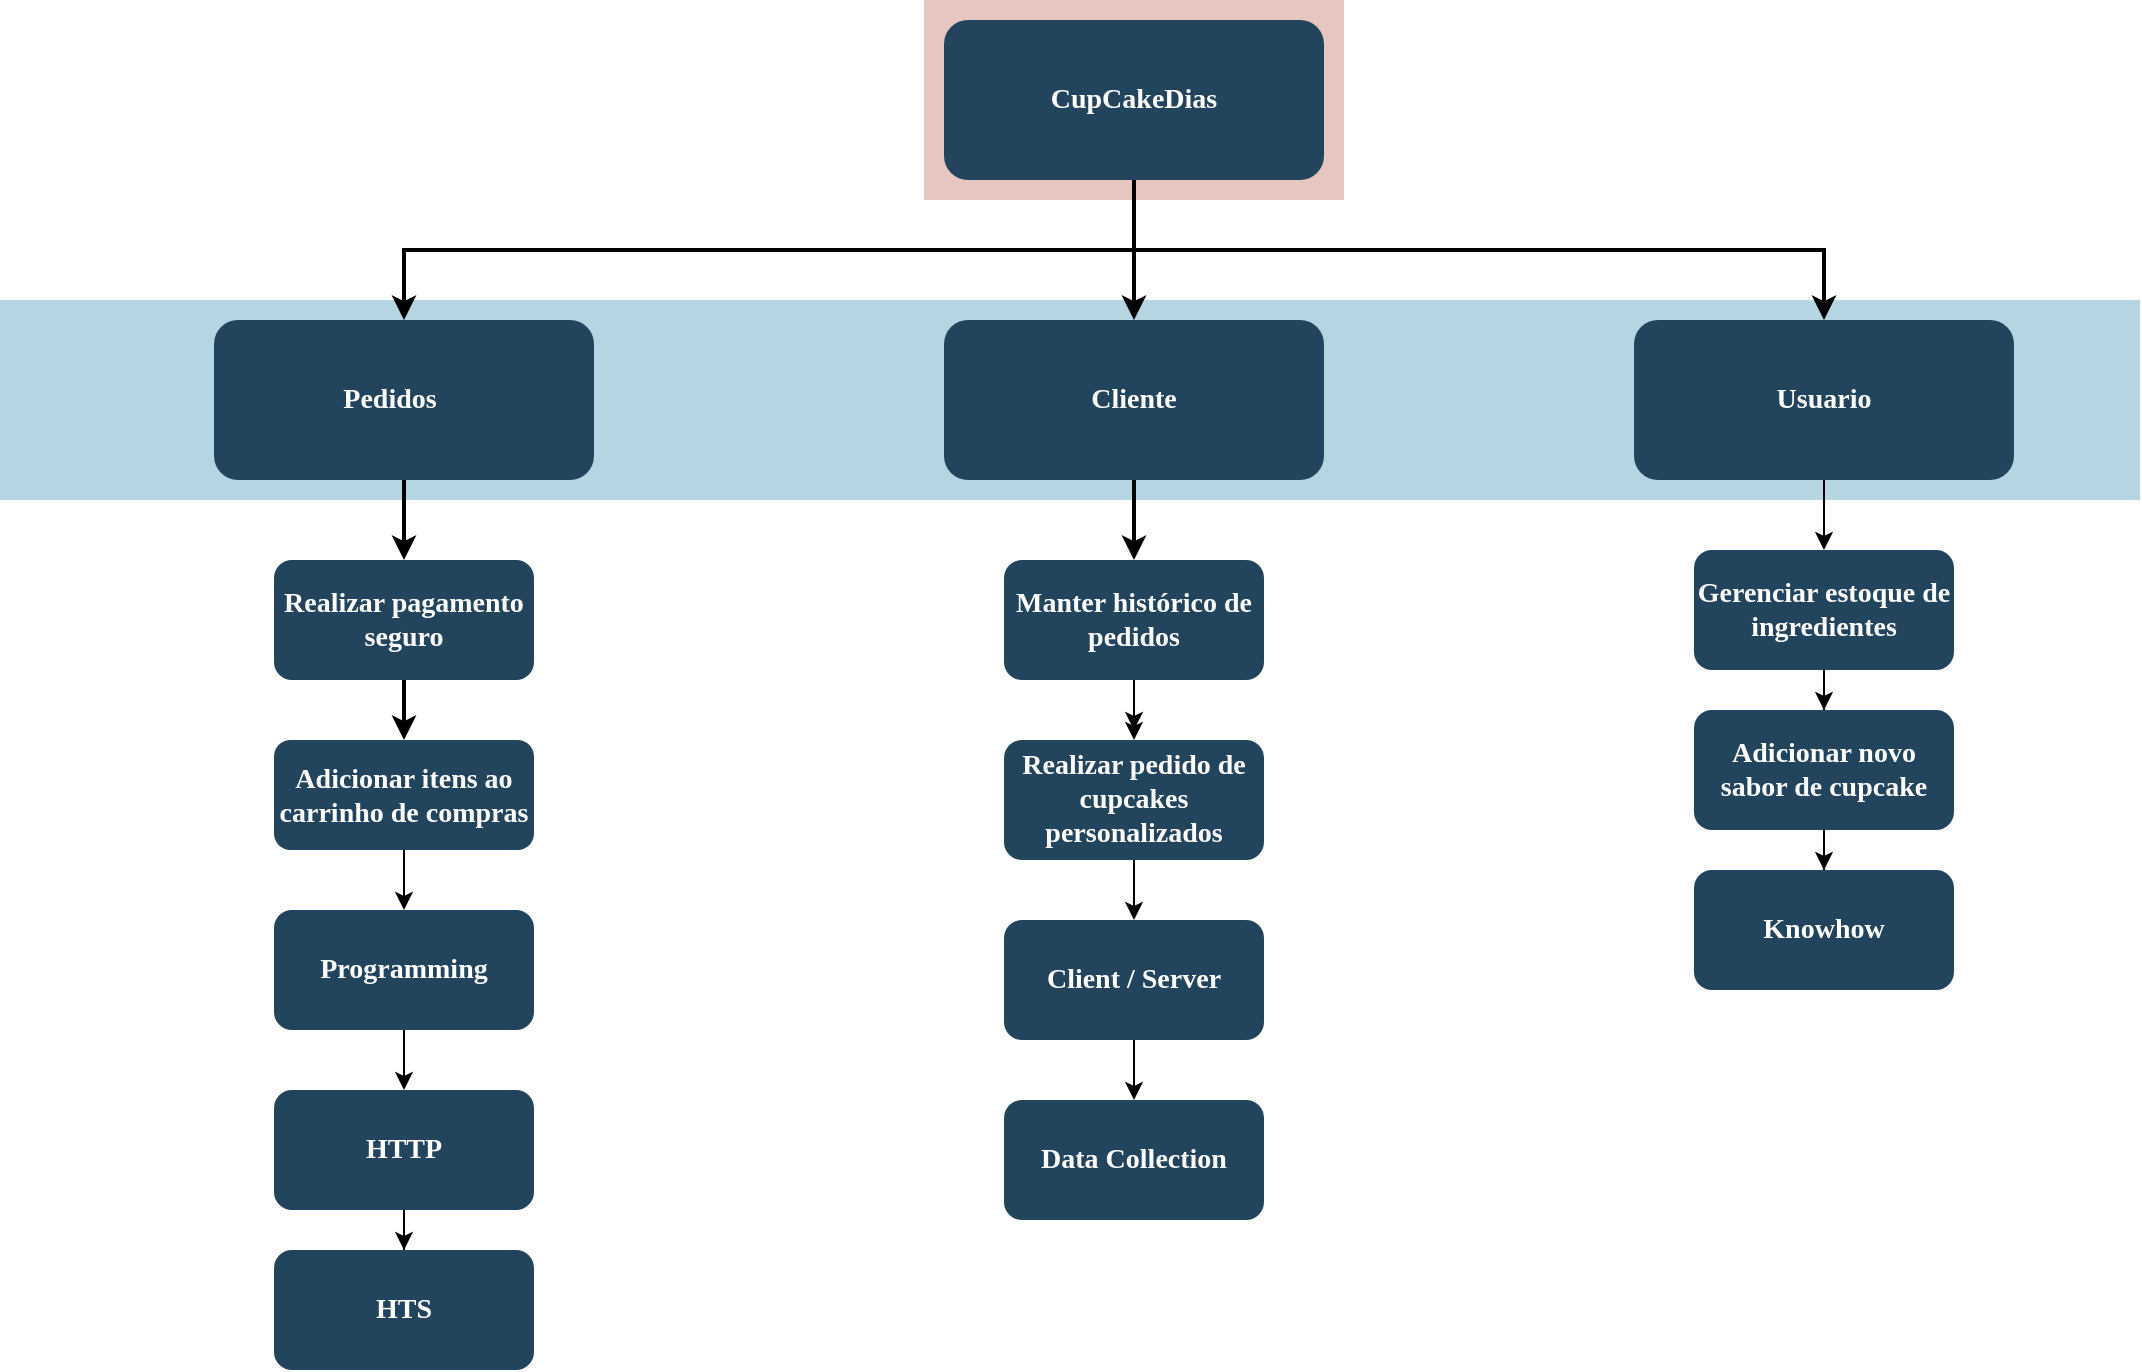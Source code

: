<mxfile version="24.0.2" type="github">
  <diagram name="Page-1" id="2c0d36ab-eaac-3732-788b-9136903baeff">
    <mxGraphModel dx="1912" dy="957" grid="1" gridSize="10" guides="1" tooltips="1" connect="1" arrows="1" fold="1" page="1" pageScale="1.5" pageWidth="1169" pageHeight="827" background="none" math="0" shadow="0">
      <root>
        <mxCell id="0" />
        <mxCell id="1" parent="0" />
        <mxCell id="123" value="" style="fillColor=#AE4132;strokeColor=none;opacity=30;whiteSpace=wrap;html=1;" parent="1" vertex="1">
          <mxGeometry x="815" y="175.0" width="210" height="100.0" as="geometry" />
        </mxCell>
        <mxCell id="122" value="" style="fillColor=#10739E;strokeColor=none;opacity=30;whiteSpace=wrap;html=1;" parent="1" vertex="1">
          <mxGeometry x="353" y="325" width="1070" height="100" as="geometry" />
        </mxCell>
        <mxCell id="2" value="CupCakeDias" style="rounded=1;fillColor=#23445D;gradientColor=none;strokeColor=none;fontColor=#FFFFFF;fontStyle=1;fontFamily=Tahoma;fontSize=14;whiteSpace=wrap;html=1;" parent="1" vertex="1">
          <mxGeometry x="825" y="185" width="190" height="80" as="geometry" />
        </mxCell>
        <mxCell id="t7j39G-WJoQUOJ4sSuQn-129" style="edgeStyle=orthogonalEdgeStyle;rounded=0;orthogonalLoop=1;jettySize=auto;html=1;entryX=0.5;entryY=0;entryDx=0;entryDy=0;" edge="1" parent="1" source="4" target="48">
          <mxGeometry relative="1" as="geometry" />
        </mxCell>
        <mxCell id="4" value="Usuario" style="rounded=1;fillColor=#23445D;gradientColor=none;strokeColor=none;fontColor=#FFFFFF;fontStyle=1;fontFamily=Tahoma;fontSize=14;whiteSpace=wrap;html=1;" parent="1" vertex="1">
          <mxGeometry x="1170.0" y="335" width="190" height="80" as="geometry" />
        </mxCell>
        <mxCell id="9" value="" style="edgeStyle=elbowEdgeStyle;elbow=vertical;strokeWidth=2;rounded=0;html=1;" parent="1" source="2" target="4" edge="1">
          <mxGeometry x="337" y="215.5" width="100" height="100" as="geometry">
            <mxPoint x="600" y="315" as="sourcePoint" />
            <mxPoint x="700" y="215" as="targetPoint" />
          </mxGeometry>
        </mxCell>
        <mxCell id="12" value="Cliente" style="rounded=1;fillColor=#23445D;gradientColor=none;strokeColor=none;fontColor=#FFFFFF;fontStyle=1;fontFamily=Tahoma;fontSize=14;whiteSpace=wrap;html=1;" parent="1" vertex="1">
          <mxGeometry x="825.0" y="335" width="190" height="80" as="geometry" />
        </mxCell>
        <mxCell id="13" value="Pedidos     " style="rounded=1;fillColor=#23445D;gradientColor=none;strokeColor=none;fontColor=#FFFFFF;fontStyle=1;fontFamily=Tahoma;fontSize=14;whiteSpace=wrap;html=1;" parent="1" vertex="1">
          <mxGeometry x="460" y="335" width="190" height="80" as="geometry" />
        </mxCell>
        <mxCell id="14" value="Realizar pagamento seguro" style="rounded=1;fillColor=#23445D;gradientColor=none;strokeColor=none;fontColor=#FFFFFF;fontStyle=1;fontFamily=Tahoma;fontSize=14;whiteSpace=wrap;html=1;" parent="1" vertex="1">
          <mxGeometry x="490" y="455" width="130" height="60" as="geometry" />
        </mxCell>
        <mxCell id="t7j39G-WJoQUOJ4sSuQn-125" style="edgeStyle=orthogonalEdgeStyle;rounded=0;orthogonalLoop=1;jettySize=auto;html=1;entryX=0.5;entryY=0;entryDx=0;entryDy=0;" edge="1" parent="1" source="15" target="16">
          <mxGeometry relative="1" as="geometry" />
        </mxCell>
        <mxCell id="15" value="Adicionar itens ao carrinho de compras" style="rounded=1;fillColor=#23445D;gradientColor=none;strokeColor=none;fontColor=#FFFFFF;fontStyle=1;fontFamily=Tahoma;fontSize=14;whiteSpace=wrap;html=1;" parent="1" vertex="1">
          <mxGeometry x="490" y="545" width="130" height="55" as="geometry" />
        </mxCell>
        <mxCell id="t7j39G-WJoQUOJ4sSuQn-126" style="edgeStyle=orthogonalEdgeStyle;rounded=0;orthogonalLoop=1;jettySize=auto;html=1;entryX=0.5;entryY=0;entryDx=0;entryDy=0;" edge="1" parent="1" source="16" target="17">
          <mxGeometry relative="1" as="geometry" />
        </mxCell>
        <mxCell id="16" value="Programming" style="rounded=1;fillColor=#23445D;gradientColor=none;strokeColor=none;fontColor=#FFFFFF;fontStyle=1;fontFamily=Tahoma;fontSize=14;whiteSpace=wrap;html=1;" parent="1" vertex="1">
          <mxGeometry x="490" y="630" width="130" height="60" as="geometry" />
        </mxCell>
        <mxCell id="t7j39G-WJoQUOJ4sSuQn-127" style="edgeStyle=orthogonalEdgeStyle;rounded=0;orthogonalLoop=1;jettySize=auto;html=1;" edge="1" parent="1" source="17" target="18">
          <mxGeometry relative="1" as="geometry" />
        </mxCell>
        <mxCell id="17" value="HTTP" style="rounded=1;fillColor=#23445D;gradientColor=none;strokeColor=none;fontColor=#FFFFFF;fontStyle=1;fontFamily=Tahoma;fontSize=14;whiteSpace=wrap;html=1;" parent="1" vertex="1">
          <mxGeometry x="490" y="720" width="130" height="60" as="geometry" />
        </mxCell>
        <mxCell id="18" value="HTS" style="rounded=1;fillColor=#23445D;gradientColor=none;strokeColor=none;fontColor=#FFFFFF;fontStyle=1;fontFamily=Tahoma;fontSize=14;whiteSpace=wrap;html=1;" parent="1" vertex="1">
          <mxGeometry x="490" y="800" width="130" height="60" as="geometry" />
        </mxCell>
        <mxCell id="t7j39G-WJoQUOJ4sSuQn-132" style="edgeStyle=orthogonalEdgeStyle;rounded=0;orthogonalLoop=1;jettySize=auto;html=1;" edge="1" parent="1" source="29">
          <mxGeometry relative="1" as="geometry">
            <mxPoint x="920" y="540" as="targetPoint" />
          </mxGeometry>
        </mxCell>
        <mxCell id="t7j39G-WJoQUOJ4sSuQn-134" style="edgeStyle=orthogonalEdgeStyle;rounded=0;orthogonalLoop=1;jettySize=auto;html=1;entryX=0.5;entryY=0;entryDx=0;entryDy=0;" edge="1" parent="1" source="29" target="30">
          <mxGeometry relative="1" as="geometry" />
        </mxCell>
        <mxCell id="29" value="Manter histórico de pedidos" style="rounded=1;fillColor=#23445D;gradientColor=none;strokeColor=none;fontColor=#FFFFFF;fontStyle=1;fontFamily=Tahoma;fontSize=14;whiteSpace=wrap;html=1;" parent="1" vertex="1">
          <mxGeometry x="855" y="455" width="130" height="60" as="geometry" />
        </mxCell>
        <mxCell id="t7j39G-WJoQUOJ4sSuQn-133" style="edgeStyle=orthogonalEdgeStyle;rounded=0;orthogonalLoop=1;jettySize=auto;html=1;entryX=0.5;entryY=0;entryDx=0;entryDy=0;" edge="1" parent="1" source="30" target="31">
          <mxGeometry relative="1" as="geometry" />
        </mxCell>
        <mxCell id="30" value="Realizar pedido de cupcakes personalizados" style="rounded=1;fillColor=#23445D;gradientColor=none;strokeColor=none;fontColor=#FFFFFF;fontStyle=1;fontFamily=Tahoma;fontSize=14;whiteSpace=wrap;html=1;" parent="1" vertex="1">
          <mxGeometry x="855" y="545" width="130" height="60" as="geometry" />
        </mxCell>
        <mxCell id="t7j39G-WJoQUOJ4sSuQn-135" style="edgeStyle=orthogonalEdgeStyle;rounded=0;orthogonalLoop=1;jettySize=auto;html=1;entryX=0.5;entryY=0;entryDx=0;entryDy=0;" edge="1" parent="1" source="31" target="32">
          <mxGeometry relative="1" as="geometry" />
        </mxCell>
        <mxCell id="31" value="Client / Server" style="rounded=1;fillColor=#23445D;gradientColor=none;strokeColor=none;fontColor=#FFFFFF;fontStyle=1;fontFamily=Tahoma;fontSize=14;whiteSpace=wrap;html=1;" parent="1" vertex="1">
          <mxGeometry x="855" y="635" width="130" height="60" as="geometry" />
        </mxCell>
        <mxCell id="32" value="Data Collection" style="rounded=1;fillColor=#23445D;gradientColor=none;strokeColor=none;fontColor=#FFFFFF;fontStyle=1;fontFamily=Tahoma;fontSize=14;whiteSpace=wrap;html=1;" parent="1" vertex="1">
          <mxGeometry x="855" y="725" width="130" height="60" as="geometry" />
        </mxCell>
        <mxCell id="t7j39G-WJoQUOJ4sSuQn-131" style="edgeStyle=orthogonalEdgeStyle;rounded=0;orthogonalLoop=1;jettySize=auto;html=1;" edge="1" parent="1" source="42" target="43">
          <mxGeometry relative="1" as="geometry" />
        </mxCell>
        <mxCell id="42" value="Adicionar novo sabor de cupcake" style="rounded=1;fillColor=#23445D;gradientColor=none;strokeColor=none;fontColor=#FFFFFF;fontStyle=1;fontFamily=Tahoma;fontSize=14;whiteSpace=wrap;html=1;" parent="1" vertex="1">
          <mxGeometry x="1200" y="530" width="130" height="60" as="geometry" />
        </mxCell>
        <mxCell id="43" value="Knowhow" style="rounded=1;fillColor=#23445D;gradientColor=none;strokeColor=none;fontColor=#FFFFFF;fontStyle=1;fontFamily=Tahoma;fontSize=14;whiteSpace=wrap;html=1;" parent="1" vertex="1">
          <mxGeometry x="1200" y="610" width="130" height="60" as="geometry" />
        </mxCell>
        <mxCell id="t7j39G-WJoQUOJ4sSuQn-130" style="edgeStyle=orthogonalEdgeStyle;rounded=0;orthogonalLoop=1;jettySize=auto;html=1;" edge="1" parent="1" source="48" target="42">
          <mxGeometry relative="1" as="geometry" />
        </mxCell>
        <mxCell id="48" value="Gerenciar estoque de ingredientes" style="rounded=1;fillColor=#23445D;gradientColor=none;strokeColor=none;fontColor=#FFFFFF;fontStyle=1;fontFamily=Tahoma;fontSize=14;whiteSpace=wrap;html=1;" parent="1" vertex="1">
          <mxGeometry x="1200" y="450.0" width="130" height="60" as="geometry" />
        </mxCell>
        <mxCell id="59" value="" style="edgeStyle=elbowEdgeStyle;elbow=vertical;strokeWidth=2;rounded=0;html=1;" parent="1" source="2" target="12" edge="1">
          <mxGeometry x="347" y="225.5" width="100" height="100" as="geometry">
            <mxPoint x="1125" y="275" as="sourcePoint" />
            <mxPoint x="1730.0" y="345" as="targetPoint" />
          </mxGeometry>
        </mxCell>
        <mxCell id="61" value="" style="edgeStyle=elbowEdgeStyle;elbow=vertical;strokeWidth=2;rounded=0;html=1;" parent="1" source="2" target="13" edge="1">
          <mxGeometry x="-23" y="135.5" width="100" height="100" as="geometry">
            <mxPoint x="240" y="235" as="sourcePoint" />
            <mxPoint x="340" y="135" as="targetPoint" />
          </mxGeometry>
        </mxCell>
        <mxCell id="62" value="" style="edgeStyle=elbowEdgeStyle;elbow=vertical;strokeWidth=2;rounded=0;html=1;" parent="1" source="13" target="14" edge="1">
          <mxGeometry x="-23" y="135.5" width="100" height="100" as="geometry">
            <mxPoint x="240" y="235" as="sourcePoint" />
            <mxPoint x="340" y="135" as="targetPoint" />
          </mxGeometry>
        </mxCell>
        <mxCell id="101" value="" style="edgeStyle=elbowEdgeStyle;elbow=vertical;strokeWidth=2;rounded=0;html=1;" parent="1" source="12" target="29" edge="1">
          <mxGeometry x="-23" y="135.5" width="100" height="100" as="geometry">
            <mxPoint x="240" y="235" as="sourcePoint" />
            <mxPoint x="340" y="135" as="targetPoint" />
          </mxGeometry>
        </mxCell>
        <mxCell id="107" value="" style="edgeStyle=elbowEdgeStyle;elbow=vertical;rounded=0;strokeWidth=2;html=1;" parent="1" source="14" target="15" edge="1">
          <mxGeometry x="-23" y="135.5" width="100" height="100" as="geometry">
            <mxPoint x="410" y="235" as="sourcePoint" />
            <mxPoint x="510" y="135" as="targetPoint" />
          </mxGeometry>
        </mxCell>
      </root>
    </mxGraphModel>
  </diagram>
</mxfile>
